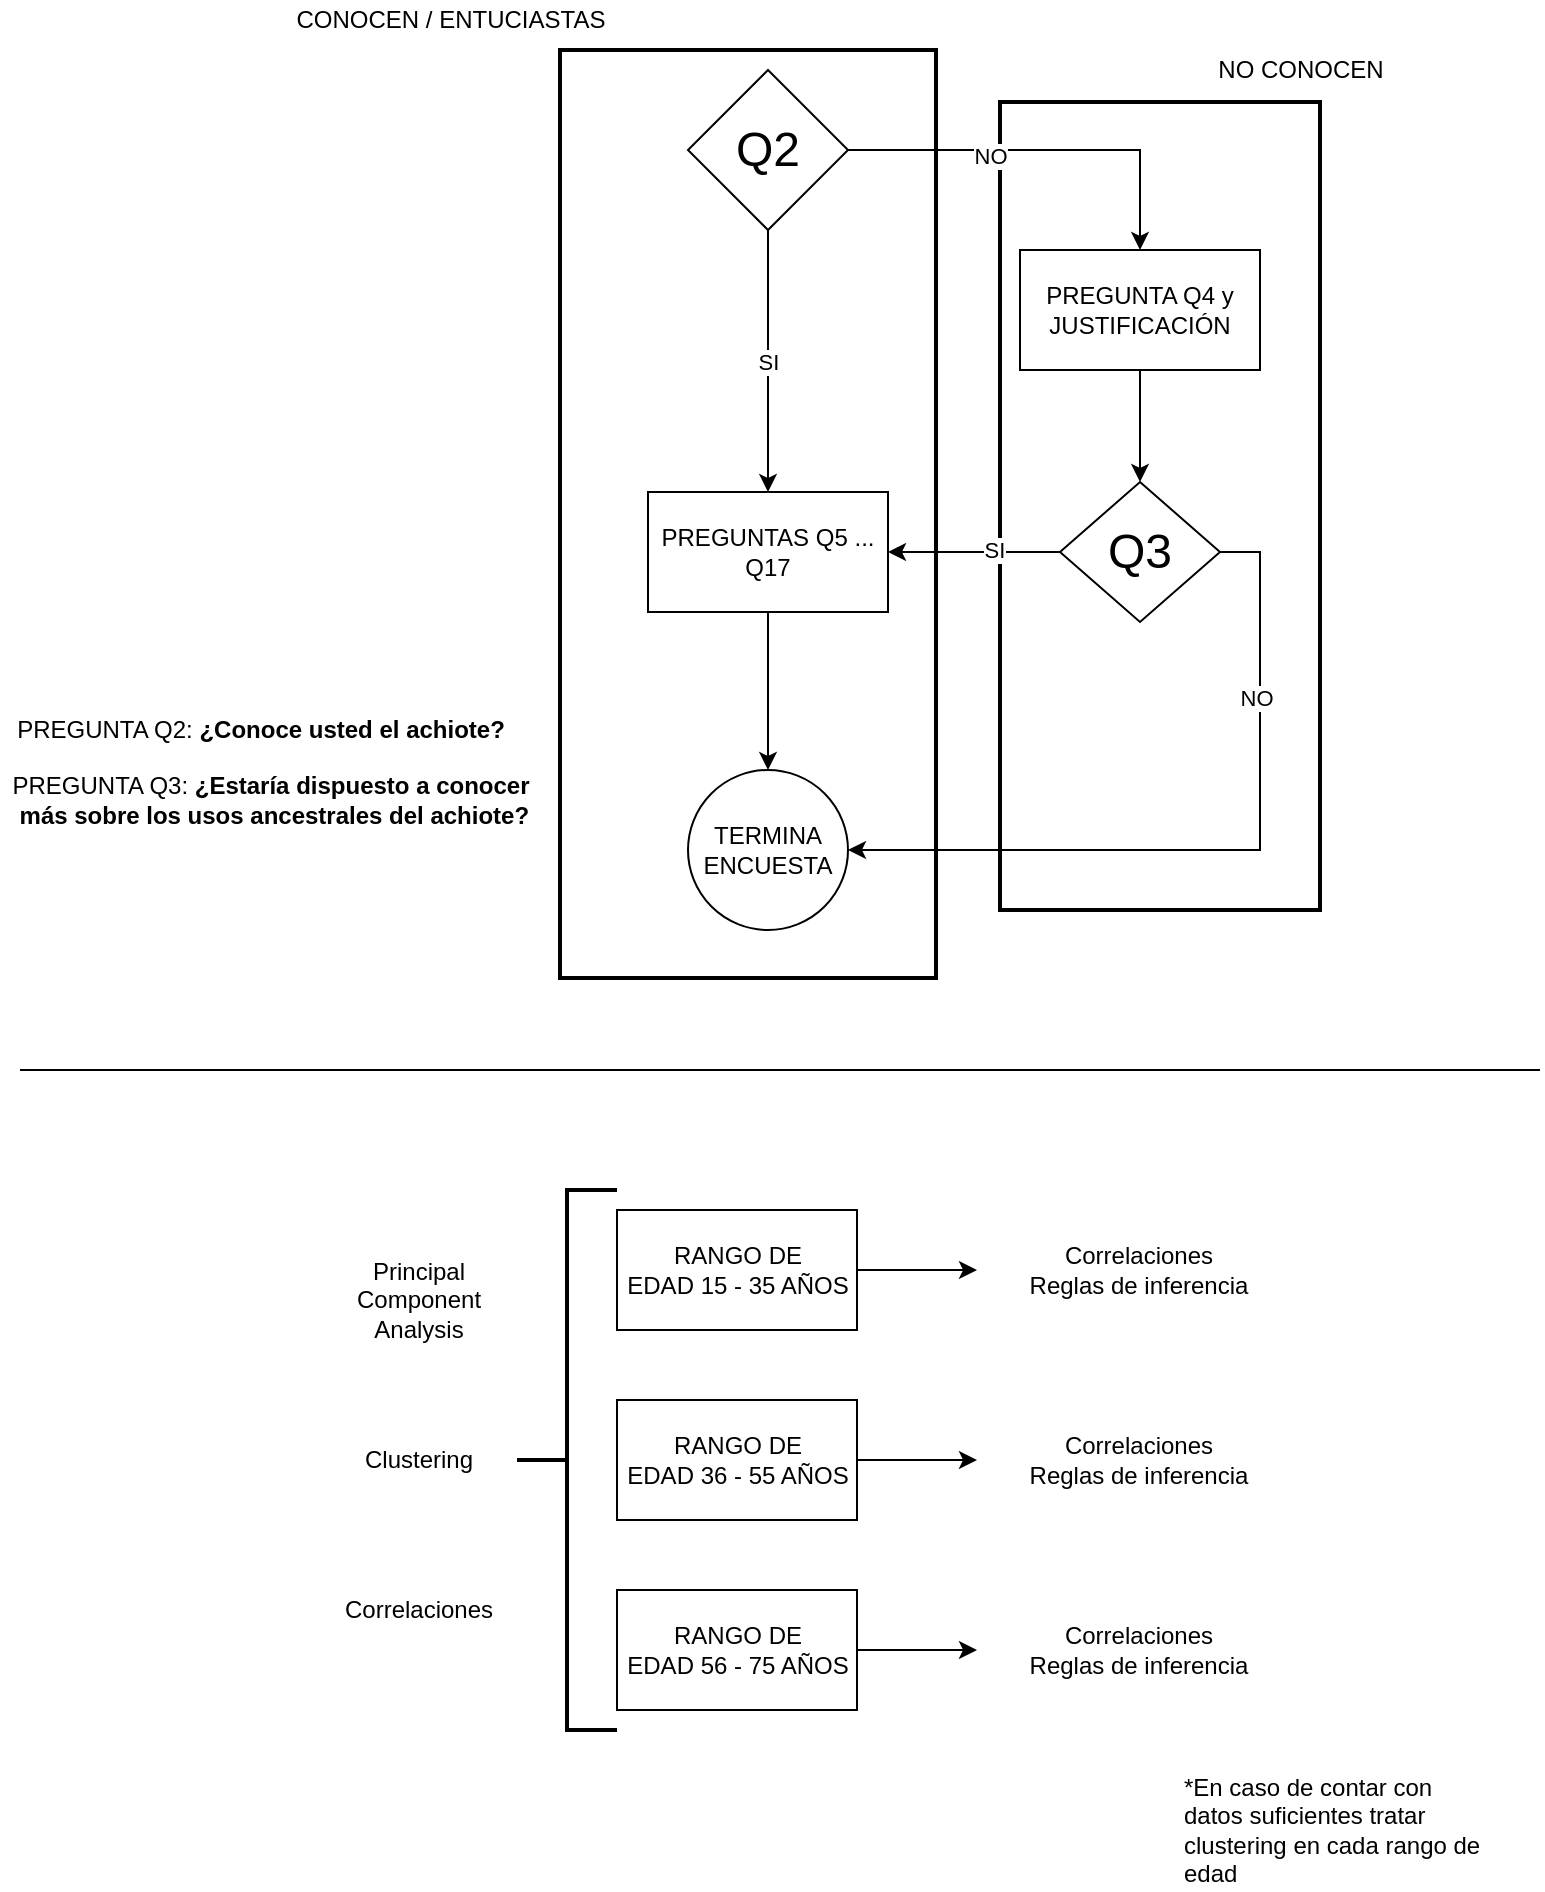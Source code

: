 <mxfile version="13.8.9" type="github">
  <diagram id="C5RBs43oDa-KdzZeNtuy" name="Page-1">
    <mxGraphModel dx="1088" dy="784" grid="1" gridSize="10" guides="1" tooltips="1" connect="1" arrows="1" fold="1" page="1" pageScale="1" pageWidth="827" pageHeight="1169" math="0" shadow="0">
      <root>
        <mxCell id="WIyWlLk6GJQsqaUBKTNV-0" />
        <mxCell id="WIyWlLk6GJQsqaUBKTNV-1" parent="WIyWlLk6GJQsqaUBKTNV-0" />
        <mxCell id="JTZMOTASO3qHlPFauNc1-25" value="" style="strokeWidth=2;html=1;shape=mxgraph.flowchart.annotation_1;align=left;pointerEvents=1;rotation=0;" vertex="1" parent="WIyWlLk6GJQsqaUBKTNV-1">
          <mxGeometry x="310" y="30" width="144" height="464" as="geometry" />
        </mxCell>
        <mxCell id="JTZMOTASO3qHlPFauNc1-19" value="" style="strokeWidth=2;html=1;shape=mxgraph.flowchart.annotation_1;align=left;pointerEvents=1;" vertex="1" parent="WIyWlLk6GJQsqaUBKTNV-1">
          <mxGeometry x="530" y="56" width="50" height="404" as="geometry" />
        </mxCell>
        <mxCell id="JTZMOTASO3qHlPFauNc1-8" style="edgeStyle=orthogonalEdgeStyle;rounded=0;orthogonalLoop=1;jettySize=auto;html=1;exitX=1;exitY=0.5;exitDx=0;exitDy=0;entryX=0.5;entryY=0;entryDx=0;entryDy=0;" edge="1" parent="WIyWlLk6GJQsqaUBKTNV-1" source="JTZMOTASO3qHlPFauNc1-0" target="JTZMOTASO3qHlPFauNc1-5">
          <mxGeometry relative="1" as="geometry" />
        </mxCell>
        <mxCell id="JTZMOTASO3qHlPFauNc1-10" value="NO" style="edgeLabel;html=1;align=center;verticalAlign=middle;resizable=0;points=[];" vertex="1" connectable="0" parent="JTZMOTASO3qHlPFauNc1-8">
          <mxGeometry x="-0.277" y="-3" relative="1" as="geometry">
            <mxPoint as="offset" />
          </mxGeometry>
        </mxCell>
        <mxCell id="JTZMOTASO3qHlPFauNc1-14" value="SI" style="edgeStyle=orthogonalEdgeStyle;rounded=0;orthogonalLoop=1;jettySize=auto;html=1;exitX=0.5;exitY=1;exitDx=0;exitDy=0;entryX=0.5;entryY=0;entryDx=0;entryDy=0;" edge="1" parent="WIyWlLk6GJQsqaUBKTNV-1" source="JTZMOTASO3qHlPFauNc1-0" target="JTZMOTASO3qHlPFauNc1-6">
          <mxGeometry relative="1" as="geometry" />
        </mxCell>
        <mxCell id="JTZMOTASO3qHlPFauNc1-0" value="&lt;font style=&quot;font-size: 24px&quot;&gt;Q2&lt;/font&gt;" style="rhombus;whiteSpace=wrap;html=1;" vertex="1" parent="WIyWlLk6GJQsqaUBKTNV-1">
          <mxGeometry x="374" y="40" width="80" height="80" as="geometry" />
        </mxCell>
        <mxCell id="JTZMOTASO3qHlPFauNc1-12" style="edgeStyle=orthogonalEdgeStyle;rounded=0;orthogonalLoop=1;jettySize=auto;html=1;exitX=1;exitY=0.5;exitDx=0;exitDy=0;entryX=1;entryY=0.5;entryDx=0;entryDy=0;" edge="1" parent="WIyWlLk6GJQsqaUBKTNV-1" source="JTZMOTASO3qHlPFauNc1-1" target="JTZMOTASO3qHlPFauNc1-11">
          <mxGeometry relative="1" as="geometry" />
        </mxCell>
        <mxCell id="JTZMOTASO3qHlPFauNc1-16" value="NO" style="edgeLabel;html=1;align=center;verticalAlign=middle;resizable=0;points=[];" vertex="1" connectable="0" parent="JTZMOTASO3qHlPFauNc1-12">
          <mxGeometry x="-0.503" y="-2" relative="1" as="geometry">
            <mxPoint as="offset" />
          </mxGeometry>
        </mxCell>
        <mxCell id="JTZMOTASO3qHlPFauNc1-13" style="edgeStyle=orthogonalEdgeStyle;rounded=0;orthogonalLoop=1;jettySize=auto;html=1;exitX=0;exitY=0.5;exitDx=0;exitDy=0;entryX=1;entryY=0.5;entryDx=0;entryDy=0;" edge="1" parent="WIyWlLk6GJQsqaUBKTNV-1" source="JTZMOTASO3qHlPFauNc1-1" target="JTZMOTASO3qHlPFauNc1-6">
          <mxGeometry relative="1" as="geometry" />
        </mxCell>
        <mxCell id="JTZMOTASO3qHlPFauNc1-15" value="SI" style="edgeLabel;html=1;align=center;verticalAlign=middle;resizable=0;points=[];" vertex="1" connectable="0" parent="JTZMOTASO3qHlPFauNc1-13">
          <mxGeometry x="-0.233" y="-1" relative="1" as="geometry">
            <mxPoint as="offset" />
          </mxGeometry>
        </mxCell>
        <mxCell id="JTZMOTASO3qHlPFauNc1-1" value="&lt;font style=&quot;font-size: 24px&quot;&gt;Q3&lt;/font&gt;" style="rhombus;whiteSpace=wrap;html=1;" vertex="1" parent="WIyWlLk6GJQsqaUBKTNV-1">
          <mxGeometry x="560" y="246" width="80" height="70" as="geometry" />
        </mxCell>
        <mxCell id="JTZMOTASO3qHlPFauNc1-9" style="edgeStyle=orthogonalEdgeStyle;rounded=0;orthogonalLoop=1;jettySize=auto;html=1;exitX=0.5;exitY=1;exitDx=0;exitDy=0;entryX=0.5;entryY=0;entryDx=0;entryDy=0;" edge="1" parent="WIyWlLk6GJQsqaUBKTNV-1" source="JTZMOTASO3qHlPFauNc1-5" target="JTZMOTASO3qHlPFauNc1-1">
          <mxGeometry relative="1" as="geometry" />
        </mxCell>
        <mxCell id="JTZMOTASO3qHlPFauNc1-5" value="PREGUNTA Q4 y JUSTIFICACIÓN" style="rounded=0;whiteSpace=wrap;html=1;" vertex="1" parent="WIyWlLk6GJQsqaUBKTNV-1">
          <mxGeometry x="540" y="130" width="120" height="60" as="geometry" />
        </mxCell>
        <mxCell id="JTZMOTASO3qHlPFauNc1-17" style="edgeStyle=orthogonalEdgeStyle;rounded=0;orthogonalLoop=1;jettySize=auto;html=1;exitX=0.5;exitY=1;exitDx=0;exitDy=0;entryX=0.5;entryY=0;entryDx=0;entryDy=0;" edge="1" parent="WIyWlLk6GJQsqaUBKTNV-1" source="JTZMOTASO3qHlPFauNc1-6" target="JTZMOTASO3qHlPFauNc1-11">
          <mxGeometry relative="1" as="geometry" />
        </mxCell>
        <mxCell id="JTZMOTASO3qHlPFauNc1-6" value="PREGUNTAS Q5 ... Q17" style="rounded=0;whiteSpace=wrap;html=1;" vertex="1" parent="WIyWlLk6GJQsqaUBKTNV-1">
          <mxGeometry x="354" y="251" width="120" height="60" as="geometry" />
        </mxCell>
        <mxCell id="JTZMOTASO3qHlPFauNc1-11" value="TERMINA ENCUESTA" style="ellipse;whiteSpace=wrap;html=1;aspect=fixed;" vertex="1" parent="WIyWlLk6GJQsqaUBKTNV-1">
          <mxGeometry x="374" y="390" width="80" height="80" as="geometry" />
        </mxCell>
        <mxCell id="JTZMOTASO3qHlPFauNc1-21" value="" style="strokeWidth=2;html=1;shape=mxgraph.flowchart.annotation_1;align=left;pointerEvents=1;rotation=-180;" vertex="1" parent="WIyWlLk6GJQsqaUBKTNV-1">
          <mxGeometry x="580" y="56" width="110" height="404" as="geometry" />
        </mxCell>
        <mxCell id="JTZMOTASO3qHlPFauNc1-22" value="NO CONOCEN" style="text;html=1;resizable=0;autosize=1;align=center;verticalAlign=middle;points=[];fillColor=none;strokeColor=none;rounded=0;" vertex="1" parent="WIyWlLk6GJQsqaUBKTNV-1">
          <mxGeometry x="630" y="30" width="100" height="20" as="geometry" />
        </mxCell>
        <mxCell id="JTZMOTASO3qHlPFauNc1-24" value="" style="strokeWidth=2;html=1;shape=mxgraph.flowchart.annotation_1;align=left;pointerEvents=1;rotation=-180;" vertex="1" parent="WIyWlLk6GJQsqaUBKTNV-1">
          <mxGeometry x="354" y="30" width="144" height="464" as="geometry" />
        </mxCell>
        <mxCell id="JTZMOTASO3qHlPFauNc1-26" value="CONOCEN / ENTUCIASTAS" style="text;html=1;resizable=0;autosize=1;align=center;verticalAlign=middle;points=[];fillColor=none;strokeColor=none;rounded=0;" vertex="1" parent="WIyWlLk6GJQsqaUBKTNV-1">
          <mxGeometry x="170" y="5" width="170" height="20" as="geometry" />
        </mxCell>
        <mxCell id="JTZMOTASO3qHlPFauNc1-27" value="PREGUNTA Q2:&amp;nbsp;&lt;b&gt;¿Conoce usted el achiote?&lt;/b&gt;" style="text;html=1;resizable=0;autosize=1;align=center;verticalAlign=middle;points=[];fillColor=none;strokeColor=none;rounded=0;" vertex="1" parent="WIyWlLk6GJQsqaUBKTNV-1">
          <mxGeometry x="30" y="360" width="260" height="20" as="geometry" />
        </mxCell>
        <mxCell id="JTZMOTASO3qHlPFauNc1-28" value="PREGUNTA Q3: &lt;b&gt;¿Estaría dispuesto a conocer&lt;br&gt;&amp;nbsp;más sobre los usos ancestrales del achiote?&lt;/b&gt;" style="text;html=1;resizable=0;autosize=1;align=center;verticalAlign=middle;points=[];fillColor=none;strokeColor=none;rounded=0;" vertex="1" parent="WIyWlLk6GJQsqaUBKTNV-1">
          <mxGeometry x="30" y="390" width="270" height="30" as="geometry" />
        </mxCell>
        <mxCell id="JTZMOTASO3qHlPFauNc1-29" value="" style="endArrow=none;html=1;" edge="1" parent="WIyWlLk6GJQsqaUBKTNV-1">
          <mxGeometry width="50" height="50" relative="1" as="geometry">
            <mxPoint x="40" y="540" as="sourcePoint" />
            <mxPoint x="800" y="540" as="targetPoint" />
          </mxGeometry>
        </mxCell>
        <mxCell id="JTZMOTASO3qHlPFauNc1-30" value="" style="strokeWidth=2;html=1;shape=mxgraph.flowchart.annotation_2;align=left;labelPosition=right;pointerEvents=1;" vertex="1" parent="WIyWlLk6GJQsqaUBKTNV-1">
          <mxGeometry x="288.5" y="600" width="50" height="270" as="geometry" />
        </mxCell>
        <mxCell id="JTZMOTASO3qHlPFauNc1-38" style="edgeStyle=orthogonalEdgeStyle;rounded=0;orthogonalLoop=1;jettySize=auto;html=1;exitX=1;exitY=0.5;exitDx=0;exitDy=0;" edge="1" parent="WIyWlLk6GJQsqaUBKTNV-1" source="JTZMOTASO3qHlPFauNc1-32">
          <mxGeometry relative="1" as="geometry">
            <mxPoint x="518.5" y="640" as="targetPoint" />
          </mxGeometry>
        </mxCell>
        <mxCell id="JTZMOTASO3qHlPFauNc1-32" value="RANGO DE&lt;br&gt;EDAD 15 - 35 AÑOS" style="rounded=0;whiteSpace=wrap;html=1;" vertex="1" parent="WIyWlLk6GJQsqaUBKTNV-1">
          <mxGeometry x="338.5" y="610" width="120" height="60" as="geometry" />
        </mxCell>
        <mxCell id="JTZMOTASO3qHlPFauNc1-39" style="edgeStyle=orthogonalEdgeStyle;rounded=0;orthogonalLoop=1;jettySize=auto;html=1;exitX=1;exitY=0.5;exitDx=0;exitDy=0;" edge="1" parent="WIyWlLk6GJQsqaUBKTNV-1" source="JTZMOTASO3qHlPFauNc1-33">
          <mxGeometry relative="1" as="geometry">
            <mxPoint x="518.5" y="735" as="targetPoint" />
          </mxGeometry>
        </mxCell>
        <mxCell id="JTZMOTASO3qHlPFauNc1-33" value="RANGO DE&lt;br&gt;EDAD 36 - 55 AÑOS" style="rounded=0;whiteSpace=wrap;html=1;" vertex="1" parent="WIyWlLk6GJQsqaUBKTNV-1">
          <mxGeometry x="338.5" y="705" width="120" height="60" as="geometry" />
        </mxCell>
        <mxCell id="JTZMOTASO3qHlPFauNc1-40" style="edgeStyle=orthogonalEdgeStyle;rounded=0;orthogonalLoop=1;jettySize=auto;html=1;exitX=1;exitY=0.5;exitDx=0;exitDy=0;" edge="1" parent="WIyWlLk6GJQsqaUBKTNV-1" source="JTZMOTASO3qHlPFauNc1-34">
          <mxGeometry relative="1" as="geometry">
            <mxPoint x="518.5" y="830" as="targetPoint" />
          </mxGeometry>
        </mxCell>
        <mxCell id="JTZMOTASO3qHlPFauNc1-34" value="RANGO DE&lt;br&gt;EDAD 56 - 75 AÑOS" style="rounded=0;whiteSpace=wrap;html=1;" vertex="1" parent="WIyWlLk6GJQsqaUBKTNV-1">
          <mxGeometry x="338.5" y="800" width="120" height="60" as="geometry" />
        </mxCell>
        <mxCell id="JTZMOTASO3qHlPFauNc1-35" value="Principal&lt;br&gt;Component&lt;br&gt;Analysis" style="text;html=1;resizable=0;autosize=1;align=center;verticalAlign=middle;points=[];fillColor=none;strokeColor=none;rounded=0;" vertex="1" parent="WIyWlLk6GJQsqaUBKTNV-1">
          <mxGeometry x="198.5" y="630" width="80" height="50" as="geometry" />
        </mxCell>
        <mxCell id="JTZMOTASO3qHlPFauNc1-36" value="Clustering" style="text;html=1;resizable=0;autosize=1;align=center;verticalAlign=middle;points=[];fillColor=none;strokeColor=none;rounded=0;" vertex="1" parent="WIyWlLk6GJQsqaUBKTNV-1">
          <mxGeometry x="203.5" y="725" width="70" height="20" as="geometry" />
        </mxCell>
        <mxCell id="JTZMOTASO3qHlPFauNc1-37" value="Correlaciones" style="text;html=1;resizable=0;autosize=1;align=center;verticalAlign=middle;points=[];fillColor=none;strokeColor=none;rounded=0;" vertex="1" parent="WIyWlLk6GJQsqaUBKTNV-1">
          <mxGeometry x="193.5" y="800" width="90" height="20" as="geometry" />
        </mxCell>
        <mxCell id="JTZMOTASO3qHlPFauNc1-41" value="Correlaciones&lt;br&gt;Reglas de inferencia" style="text;html=1;resizable=0;autosize=1;align=center;verticalAlign=middle;points=[];fillColor=none;strokeColor=none;rounded=0;" vertex="1" parent="WIyWlLk6GJQsqaUBKTNV-1">
          <mxGeometry x="538.5" y="625" width="120" height="30" as="geometry" />
        </mxCell>
        <mxCell id="JTZMOTASO3qHlPFauNc1-42" value="Correlaciones&lt;br&gt;Reglas de inferencia" style="text;html=1;resizable=0;autosize=1;align=center;verticalAlign=middle;points=[];fillColor=none;strokeColor=none;rounded=0;" vertex="1" parent="WIyWlLk6GJQsqaUBKTNV-1">
          <mxGeometry x="538.5" y="720" width="120" height="30" as="geometry" />
        </mxCell>
        <mxCell id="JTZMOTASO3qHlPFauNc1-43" value="Correlaciones&lt;br&gt;Reglas de inferencia" style="text;html=1;resizable=0;autosize=1;align=center;verticalAlign=middle;points=[];fillColor=none;strokeColor=none;rounded=0;" vertex="1" parent="WIyWlLk6GJQsqaUBKTNV-1">
          <mxGeometry x="538.5" y="815" width="120" height="30" as="geometry" />
        </mxCell>
        <mxCell id="JTZMOTASO3qHlPFauNc1-44" value="*En caso de contar con&amp;nbsp;&lt;br&gt;datos suficientes tratar&lt;br&gt;clustering en cada rango de&lt;br&gt;edad" style="text;html=1;resizable=0;autosize=1;align=left;verticalAlign=middle;points=[];fillColor=none;strokeColor=none;rounded=0;" vertex="1" parent="WIyWlLk6GJQsqaUBKTNV-1">
          <mxGeometry x="620" y="890" width="160" height="60" as="geometry" />
        </mxCell>
      </root>
    </mxGraphModel>
  </diagram>
</mxfile>
